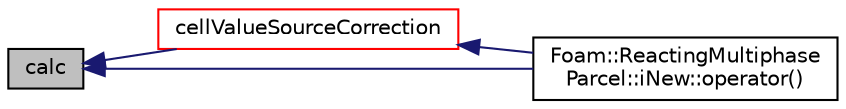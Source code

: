 digraph "calc"
{
  bgcolor="transparent";
  edge [fontname="Helvetica",fontsize="10",labelfontname="Helvetica",labelfontsize="10"];
  node [fontname="Helvetica",fontsize="10",shape=record];
  rankdir="LR";
  Node244 [label="calc",height=0.2,width=0.4,color="black", fillcolor="grey75", style="filled", fontcolor="black"];
  Node244 -> Node245 [dir="back",color="midnightblue",fontsize="10",style="solid",fontname="Helvetica"];
  Node245 [label="cellValueSourceCorrection",height=0.2,width=0.4,color="red",URL="$a25037.html#af47d660ddf922326f7b61a7d841572e5",tooltip="Correct cell values using latest transfer information. "];
  Node245 -> Node246 [dir="back",color="midnightblue",fontsize="10",style="solid",fontname="Helvetica"];
  Node246 [label="Foam::ReactingMultiphase\lParcel::iNew::operator()",height=0.2,width=0.4,color="black",URL="$a25045.html#a8e53dcd3a280e798784183966985f401"];
  Node244 -> Node246 [dir="back",color="midnightblue",fontsize="10",style="solid",fontname="Helvetica"];
}

